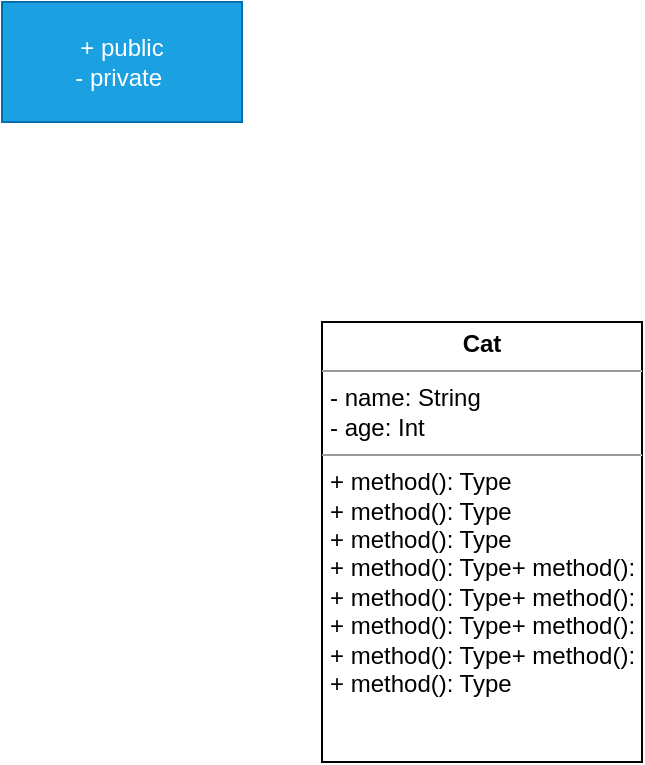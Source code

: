 <mxfile>
    <diagram id="sd8m3JQ1_IR97XBbgclm" name="Page-1">
        <mxGraphModel dx="521" dy="569" grid="1" gridSize="10" guides="1" tooltips="1" connect="1" arrows="1" fold="1" page="1" pageScale="1" pageWidth="827" pageHeight="1169" math="0" shadow="0">
            <root>
                <mxCell id="0"/>
                <mxCell id="1" parent="0"/>
                <mxCell id="2" value="&lt;p style=&quot;margin: 0px ; margin-top: 4px ; text-align: center&quot;&gt;&lt;b&gt;Cat&lt;/b&gt;&lt;/p&gt;&lt;hr size=&quot;1&quot;&gt;&lt;p style=&quot;margin: 0px ; margin-left: 4px&quot;&gt;- name: String&lt;/p&gt;&lt;p style=&quot;margin: 0px ; margin-left: 4px&quot;&gt;- age: Int&amp;nbsp;&lt;br&gt;&lt;/p&gt;&lt;hr size=&quot;1&quot;&gt;&lt;p style=&quot;margin: 0px ; margin-left: 4px&quot;&gt;+ method(): Type&lt;/p&gt;&lt;p style=&quot;margin: 0px ; margin-left: 4px&quot;&gt;+ method(): Type&lt;br&gt;&lt;/p&gt;&lt;p style=&quot;margin: 0px 0px 0px 4px&quot;&gt;+ method(): Type&lt;/p&gt;&lt;p style=&quot;margin: 0px 0px 0px 4px&quot;&gt;+ method(): Type&lt;span&gt;+ method(): Type&lt;/span&gt;&lt;/p&gt;&lt;p style=&quot;margin: 0px 0px 0px 4px&quot;&gt;+ method(): Type&lt;span&gt;+ method(): Type&lt;/span&gt;&lt;/p&gt;&lt;p style=&quot;margin: 0px 0px 0px 4px&quot;&gt;+ method(): Type&lt;span&gt;+ method(): Type&lt;/span&gt;&lt;/p&gt;&lt;p style=&quot;margin: 0px 0px 0px 4px&quot;&gt;+ method(): Type&lt;span&gt;+ method(): Type&lt;/span&gt;&lt;/p&gt;&lt;p style=&quot;margin: 0px 0px 0px 4px&quot;&gt;+ method(): Type&lt;/p&gt;" style="verticalAlign=top;align=left;overflow=fill;fontSize=12;fontFamily=Helvetica;html=1;" vertex="1" parent="1">
                    <mxGeometry x="170" y="170" width="160" height="220" as="geometry"/>
                </mxCell>
                <mxCell id="3" value="+ public&lt;br&gt;- private&amp;nbsp;" style="rounded=0;whiteSpace=wrap;html=1;fillColor=#1ba1e2;fontColor=#ffffff;strokeColor=#006EAF;" vertex="1" parent="1">
                    <mxGeometry x="10" y="10" width="120" height="60" as="geometry"/>
                </mxCell>
            </root>
        </mxGraphModel>
    </diagram>
</mxfile>